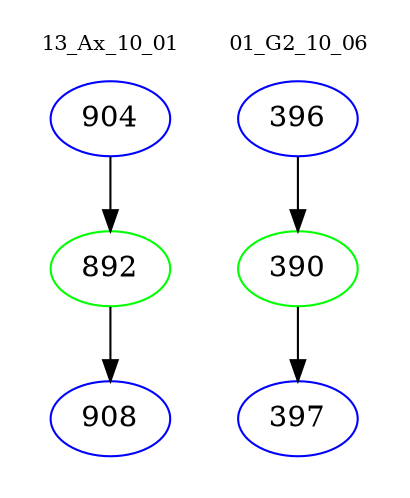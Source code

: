 digraph{
subgraph cluster_0 {
color = white
label = "13_Ax_10_01";
fontsize=10;
T0_904 [label="904", color="blue"]
T0_904 -> T0_892 [color="black"]
T0_892 [label="892", color="green"]
T0_892 -> T0_908 [color="black"]
T0_908 [label="908", color="blue"]
}
subgraph cluster_1 {
color = white
label = "01_G2_10_06";
fontsize=10;
T1_396 [label="396", color="blue"]
T1_396 -> T1_390 [color="black"]
T1_390 [label="390", color="green"]
T1_390 -> T1_397 [color="black"]
T1_397 [label="397", color="blue"]
}
}
